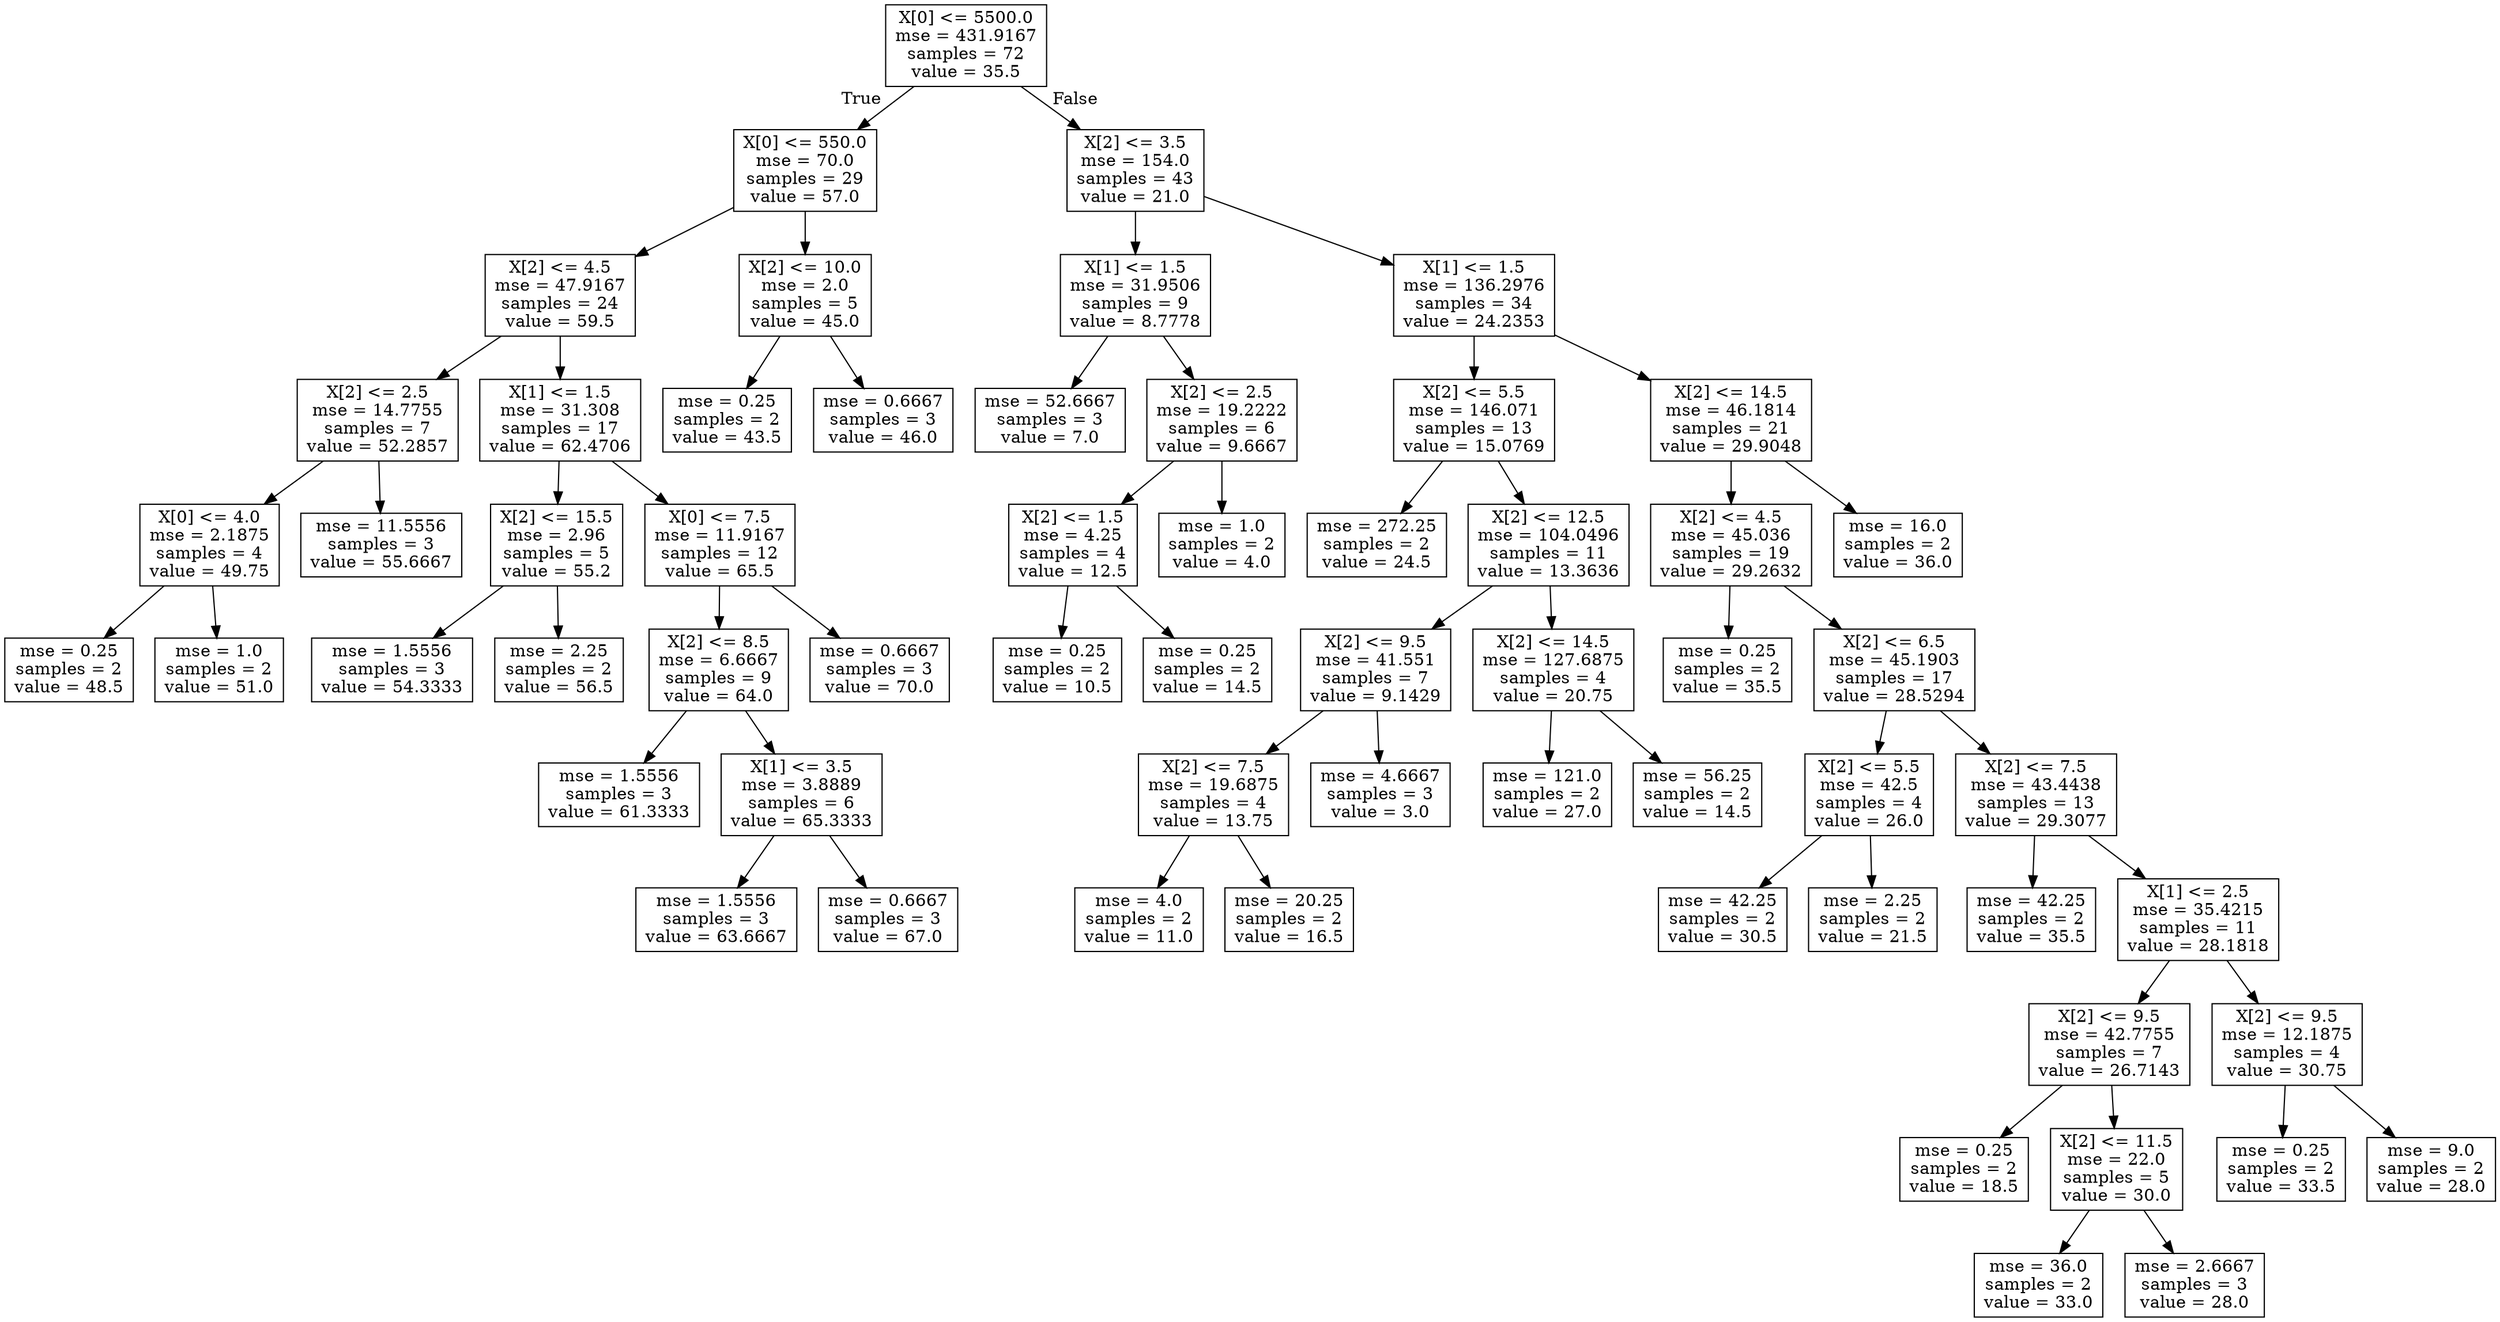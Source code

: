 digraph Tree {
node [shape=box] ;
0 [label="X[0] <= 5500.0\nmse = 431.9167\nsamples = 72\nvalue = 35.5"] ;
1 [label="X[0] <= 550.0\nmse = 70.0\nsamples = 29\nvalue = 57.0"] ;
0 -> 1 [labeldistance=2.5, labelangle=45, headlabel="True"] ;
2 [label="X[2] <= 4.5\nmse = 47.9167\nsamples = 24\nvalue = 59.5"] ;
1 -> 2 ;
3 [label="X[2] <= 2.5\nmse = 14.7755\nsamples = 7\nvalue = 52.2857"] ;
2 -> 3 ;
4 [label="X[0] <= 4.0\nmse = 2.1875\nsamples = 4\nvalue = 49.75"] ;
3 -> 4 ;
5 [label="mse = 0.25\nsamples = 2\nvalue = 48.5"] ;
4 -> 5 ;
6 [label="mse = 1.0\nsamples = 2\nvalue = 51.0"] ;
4 -> 6 ;
7 [label="mse = 11.5556\nsamples = 3\nvalue = 55.6667"] ;
3 -> 7 ;
8 [label="X[1] <= 1.5\nmse = 31.308\nsamples = 17\nvalue = 62.4706"] ;
2 -> 8 ;
9 [label="X[2] <= 15.5\nmse = 2.96\nsamples = 5\nvalue = 55.2"] ;
8 -> 9 ;
10 [label="mse = 1.5556\nsamples = 3\nvalue = 54.3333"] ;
9 -> 10 ;
11 [label="mse = 2.25\nsamples = 2\nvalue = 56.5"] ;
9 -> 11 ;
12 [label="X[0] <= 7.5\nmse = 11.9167\nsamples = 12\nvalue = 65.5"] ;
8 -> 12 ;
13 [label="X[2] <= 8.5\nmse = 6.6667\nsamples = 9\nvalue = 64.0"] ;
12 -> 13 ;
14 [label="mse = 1.5556\nsamples = 3\nvalue = 61.3333"] ;
13 -> 14 ;
15 [label="X[1] <= 3.5\nmse = 3.8889\nsamples = 6\nvalue = 65.3333"] ;
13 -> 15 ;
16 [label="mse = 1.5556\nsamples = 3\nvalue = 63.6667"] ;
15 -> 16 ;
17 [label="mse = 0.6667\nsamples = 3\nvalue = 67.0"] ;
15 -> 17 ;
18 [label="mse = 0.6667\nsamples = 3\nvalue = 70.0"] ;
12 -> 18 ;
19 [label="X[2] <= 10.0\nmse = 2.0\nsamples = 5\nvalue = 45.0"] ;
1 -> 19 ;
20 [label="mse = 0.25\nsamples = 2\nvalue = 43.5"] ;
19 -> 20 ;
21 [label="mse = 0.6667\nsamples = 3\nvalue = 46.0"] ;
19 -> 21 ;
22 [label="X[2] <= 3.5\nmse = 154.0\nsamples = 43\nvalue = 21.0"] ;
0 -> 22 [labeldistance=2.5, labelangle=-45, headlabel="False"] ;
23 [label="X[1] <= 1.5\nmse = 31.9506\nsamples = 9\nvalue = 8.7778"] ;
22 -> 23 ;
24 [label="mse = 52.6667\nsamples = 3\nvalue = 7.0"] ;
23 -> 24 ;
25 [label="X[2] <= 2.5\nmse = 19.2222\nsamples = 6\nvalue = 9.6667"] ;
23 -> 25 ;
26 [label="X[2] <= 1.5\nmse = 4.25\nsamples = 4\nvalue = 12.5"] ;
25 -> 26 ;
27 [label="mse = 0.25\nsamples = 2\nvalue = 10.5"] ;
26 -> 27 ;
28 [label="mse = 0.25\nsamples = 2\nvalue = 14.5"] ;
26 -> 28 ;
29 [label="mse = 1.0\nsamples = 2\nvalue = 4.0"] ;
25 -> 29 ;
30 [label="X[1] <= 1.5\nmse = 136.2976\nsamples = 34\nvalue = 24.2353"] ;
22 -> 30 ;
31 [label="X[2] <= 5.5\nmse = 146.071\nsamples = 13\nvalue = 15.0769"] ;
30 -> 31 ;
32 [label="mse = 272.25\nsamples = 2\nvalue = 24.5"] ;
31 -> 32 ;
33 [label="X[2] <= 12.5\nmse = 104.0496\nsamples = 11\nvalue = 13.3636"] ;
31 -> 33 ;
34 [label="X[2] <= 9.5\nmse = 41.551\nsamples = 7\nvalue = 9.1429"] ;
33 -> 34 ;
35 [label="X[2] <= 7.5\nmse = 19.6875\nsamples = 4\nvalue = 13.75"] ;
34 -> 35 ;
36 [label="mse = 4.0\nsamples = 2\nvalue = 11.0"] ;
35 -> 36 ;
37 [label="mse = 20.25\nsamples = 2\nvalue = 16.5"] ;
35 -> 37 ;
38 [label="mse = 4.6667\nsamples = 3\nvalue = 3.0"] ;
34 -> 38 ;
39 [label="X[2] <= 14.5\nmse = 127.6875\nsamples = 4\nvalue = 20.75"] ;
33 -> 39 ;
40 [label="mse = 121.0\nsamples = 2\nvalue = 27.0"] ;
39 -> 40 ;
41 [label="mse = 56.25\nsamples = 2\nvalue = 14.5"] ;
39 -> 41 ;
42 [label="X[2] <= 14.5\nmse = 46.1814\nsamples = 21\nvalue = 29.9048"] ;
30 -> 42 ;
43 [label="X[2] <= 4.5\nmse = 45.036\nsamples = 19\nvalue = 29.2632"] ;
42 -> 43 ;
44 [label="mse = 0.25\nsamples = 2\nvalue = 35.5"] ;
43 -> 44 ;
45 [label="X[2] <= 6.5\nmse = 45.1903\nsamples = 17\nvalue = 28.5294"] ;
43 -> 45 ;
46 [label="X[2] <= 5.5\nmse = 42.5\nsamples = 4\nvalue = 26.0"] ;
45 -> 46 ;
47 [label="mse = 42.25\nsamples = 2\nvalue = 30.5"] ;
46 -> 47 ;
48 [label="mse = 2.25\nsamples = 2\nvalue = 21.5"] ;
46 -> 48 ;
49 [label="X[2] <= 7.5\nmse = 43.4438\nsamples = 13\nvalue = 29.3077"] ;
45 -> 49 ;
50 [label="mse = 42.25\nsamples = 2\nvalue = 35.5"] ;
49 -> 50 ;
51 [label="X[1] <= 2.5\nmse = 35.4215\nsamples = 11\nvalue = 28.1818"] ;
49 -> 51 ;
52 [label="X[2] <= 9.5\nmse = 42.7755\nsamples = 7\nvalue = 26.7143"] ;
51 -> 52 ;
53 [label="mse = 0.25\nsamples = 2\nvalue = 18.5"] ;
52 -> 53 ;
54 [label="X[2] <= 11.5\nmse = 22.0\nsamples = 5\nvalue = 30.0"] ;
52 -> 54 ;
55 [label="mse = 36.0\nsamples = 2\nvalue = 33.0"] ;
54 -> 55 ;
56 [label="mse = 2.6667\nsamples = 3\nvalue = 28.0"] ;
54 -> 56 ;
57 [label="X[2] <= 9.5\nmse = 12.1875\nsamples = 4\nvalue = 30.75"] ;
51 -> 57 ;
58 [label="mse = 0.25\nsamples = 2\nvalue = 33.5"] ;
57 -> 58 ;
59 [label="mse = 9.0\nsamples = 2\nvalue = 28.0"] ;
57 -> 59 ;
60 [label="mse = 16.0\nsamples = 2\nvalue = 36.0"] ;
42 -> 60 ;
}